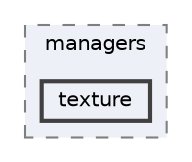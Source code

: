 digraph "src/managers/texture"
{
 // LATEX_PDF_SIZE
  bgcolor="transparent";
  edge [fontname=Helvetica,fontsize=10,labelfontname=Helvetica,labelfontsize=10];
  node [fontname=Helvetica,fontsize=10,shape=box,height=0.2,width=0.4];
  compound=true
  subgraph clusterdir_da1d252641c1d690e9226c1cabf97c78 {
    graph [ bgcolor="#edf0f7", pencolor="grey50", label="managers", fontname=Helvetica,fontsize=10 style="filled,dashed", URL="dir_da1d252641c1d690e9226c1cabf97c78.html",tooltip=""]
  dir_c7ae0f024560b2b8ebaa7127b852941b [label="texture", fillcolor="#edf0f7", color="grey25", style="filled,bold", URL="dir_c7ae0f024560b2b8ebaa7127b852941b.html",tooltip=""];
  }
}
